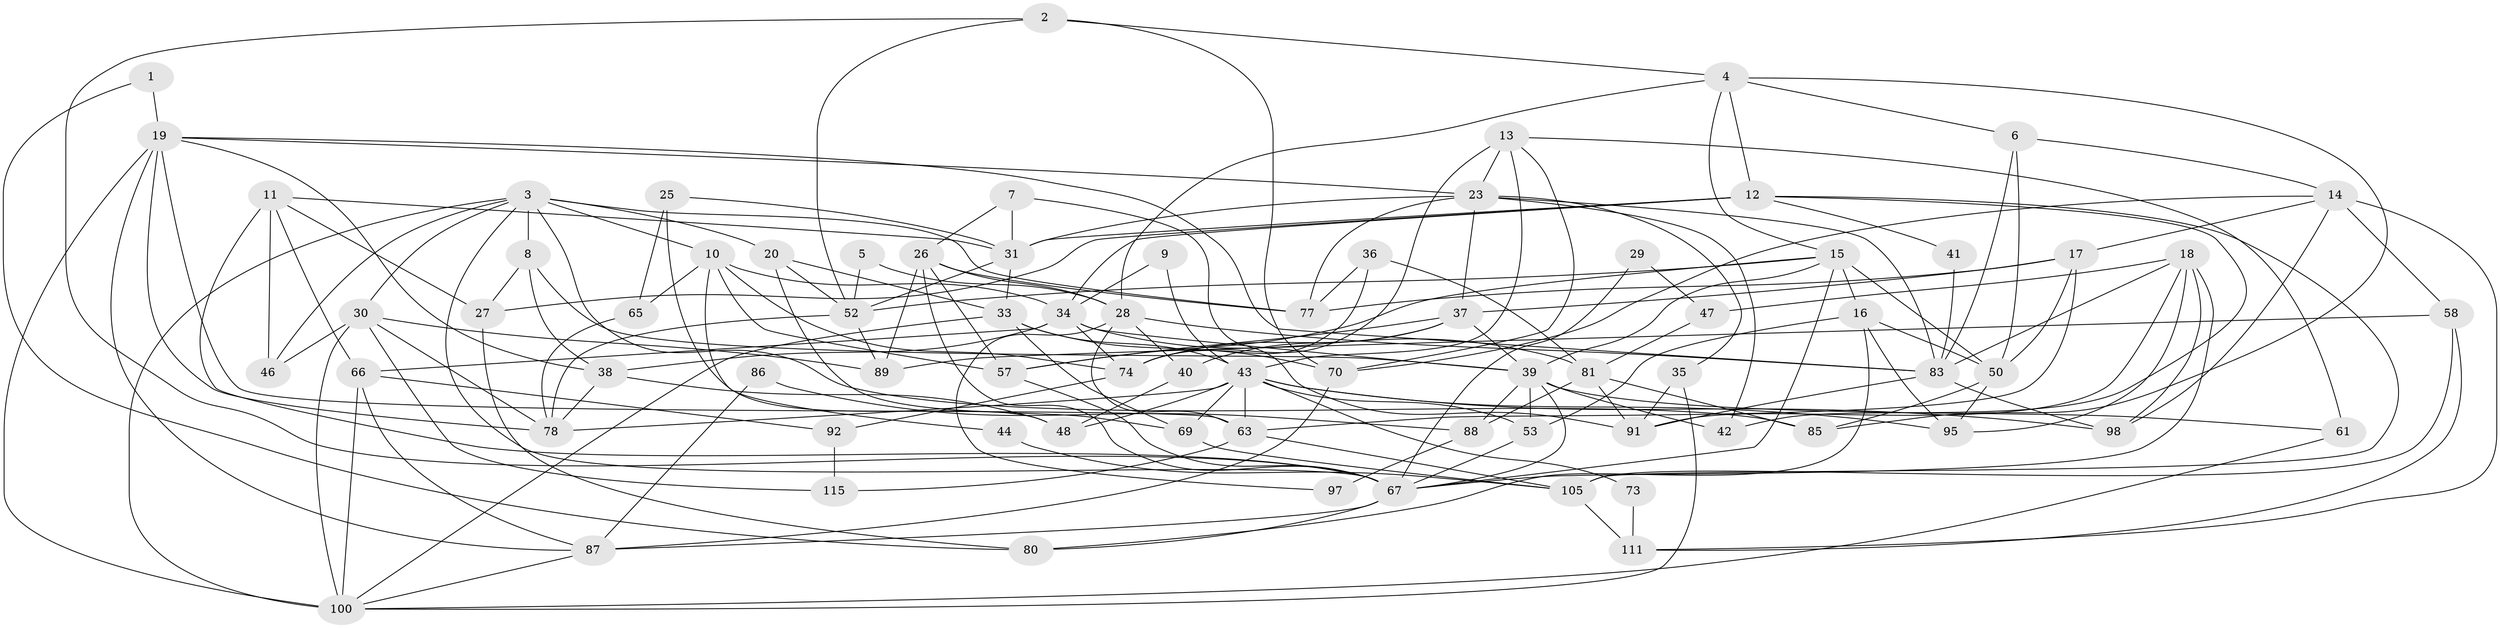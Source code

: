 // original degree distribution, {2: 0.11965811965811966, 4: 0.3333333333333333, 3: 0.24786324786324787, 5: 0.17094017094017094, 6: 0.10256410256410256, 9: 0.017094017094017096, 7: 0.008547008547008548}
// Generated by graph-tools (version 1.1) at 2025/11/02/27/25 16:11:17]
// undirected, 76 vertices, 187 edges
graph export_dot {
graph [start="1"]
  node [color=gray90,style=filled];
  1;
  2;
  3 [super="+102"];
  4 [super="+24"];
  5;
  6;
  7;
  8;
  9;
  10 [super="+82"];
  11 [super="+32"];
  12 [super="+56"];
  13 [super="+64"];
  14 [super="+21"];
  15 [super="+22"];
  16;
  17 [super="+112"];
  18 [super="+62"];
  19 [super="+109"];
  20;
  23 [super="+51"];
  25 [super="+76"];
  26 [super="+49"];
  27;
  28 [super="+113"];
  29;
  30 [super="+72"];
  31 [super="+55"];
  33 [super="+45"];
  34 [super="+94"];
  35;
  36;
  37 [super="+75"];
  38 [super="+96"];
  39 [super="+114"];
  40 [super="+60"];
  41;
  42;
  43 [super="+59"];
  44 [super="+54"];
  46;
  47;
  48;
  50 [super="+71"];
  52 [super="+79"];
  53 [super="+99"];
  57 [super="+101"];
  58;
  61;
  63;
  65;
  66 [super="+68"];
  67 [super="+107"];
  69 [super="+84"];
  70 [super="+90"];
  73;
  74 [super="+103"];
  77;
  78;
  80 [super="+104"];
  81 [super="+116"];
  83 [super="+106"];
  85;
  86;
  87 [super="+93"];
  88;
  89;
  91;
  92;
  95 [super="+110"];
  97;
  98;
  100 [super="+117"];
  105 [super="+108"];
  111;
  115;
  1 -- 19;
  1 -- 80;
  2 -- 52;
  2 -- 67;
  2 -- 4;
  2 -- 70;
  3 -- 30;
  3 -- 46;
  3 -- 20;
  3 -- 85;
  3 -- 8;
  3 -- 77;
  3 -- 67;
  3 -- 100;
  3 -- 10;
  4 -- 85;
  4 -- 28;
  4 -- 6;
  4 -- 15;
  4 -- 12;
  5 -- 52;
  5 -- 28;
  6 -- 83;
  6 -- 14;
  6 -- 50;
  7 -- 91;
  7 -- 31;
  7 -- 26;
  8 -- 27;
  8 -- 38;
  8 -- 39;
  9 -- 43;
  9 -- 34;
  10 -- 57;
  10 -- 65;
  10 -- 34;
  10 -- 74;
  10 -- 44;
  11 -- 27;
  11 -- 67;
  11 -- 46;
  11 -- 31;
  11 -- 66;
  12 -- 27 [weight=2];
  12 -- 41;
  12 -- 34;
  12 -- 105;
  12 -- 42;
  12 -- 31;
  13 -- 61;
  13 -- 23;
  13 -- 70;
  13 -- 74 [weight=2];
  13 -- 43;
  14 -- 98;
  14 -- 70;
  14 -- 58;
  14 -- 17;
  14 -- 111;
  15 -- 52;
  15 -- 16;
  15 -- 67;
  15 -- 39;
  15 -- 57;
  15 -- 50;
  16 -- 50;
  16 -- 53;
  16 -- 80;
  16 -- 95;
  17 -- 37;
  17 -- 50;
  17 -- 77;
  17 -- 63;
  18 -- 98;
  18 -- 47;
  18 -- 91;
  18 -- 67 [weight=2];
  18 -- 83;
  18 -- 95;
  19 -- 78;
  19 -- 83;
  19 -- 23;
  19 -- 38;
  19 -- 100;
  19 -- 63;
  19 -- 87;
  20 -- 33;
  20 -- 69;
  20 -- 52;
  23 -- 83;
  23 -- 77;
  23 -- 35;
  23 -- 42;
  23 -- 31;
  23 -- 37;
  25 -- 48;
  25 -- 31;
  25 -- 65;
  26 -- 57;
  26 -- 28;
  26 -- 89;
  26 -- 67;
  26 -- 77;
  27 -- 80;
  28 -- 97;
  28 -- 83;
  28 -- 40;
  28 -- 63;
  29 -- 67;
  29 -- 47;
  30 -- 78;
  30 -- 46;
  30 -- 115;
  30 -- 89;
  30 -- 100;
  31 -- 52;
  31 -- 33;
  33 -- 69;
  33 -- 100;
  33 -- 43;
  33 -- 70;
  34 -- 81;
  34 -- 66;
  34 -- 38;
  34 -- 39;
  34 -- 74;
  35 -- 100;
  35 -- 91;
  36 -- 81;
  36 -- 77;
  36 -- 74;
  37 -- 74 [weight=2];
  37 -- 40;
  37 -- 57;
  37 -- 39;
  38 -- 78;
  38 -- 48;
  39 -- 61;
  39 -- 53;
  39 -- 88;
  39 -- 42;
  39 -- 67;
  40 -- 48;
  41 -- 83;
  43 -- 48;
  43 -- 63;
  43 -- 73;
  43 -- 78;
  43 -- 95;
  43 -- 98;
  43 -- 53;
  43 -- 69;
  44 -- 105 [weight=2];
  47 -- 81;
  50 -- 85;
  50 -- 95;
  52 -- 89;
  52 -- 78;
  53 -- 67;
  57 -- 67;
  58 -- 111;
  58 -- 89;
  58 -- 105;
  61 -- 100;
  63 -- 115;
  63 -- 105;
  65 -- 78;
  66 -- 92;
  66 -- 100;
  66 -- 87;
  67 -- 80;
  67 -- 87;
  69 -- 105;
  70 -- 87;
  73 -- 111;
  74 -- 92;
  81 -- 85;
  81 -- 88;
  81 -- 91;
  83 -- 98;
  83 -- 91;
  86 -- 88;
  86 -- 87;
  87 -- 100;
  88 -- 97;
  92 -- 115;
  105 -- 111;
}
